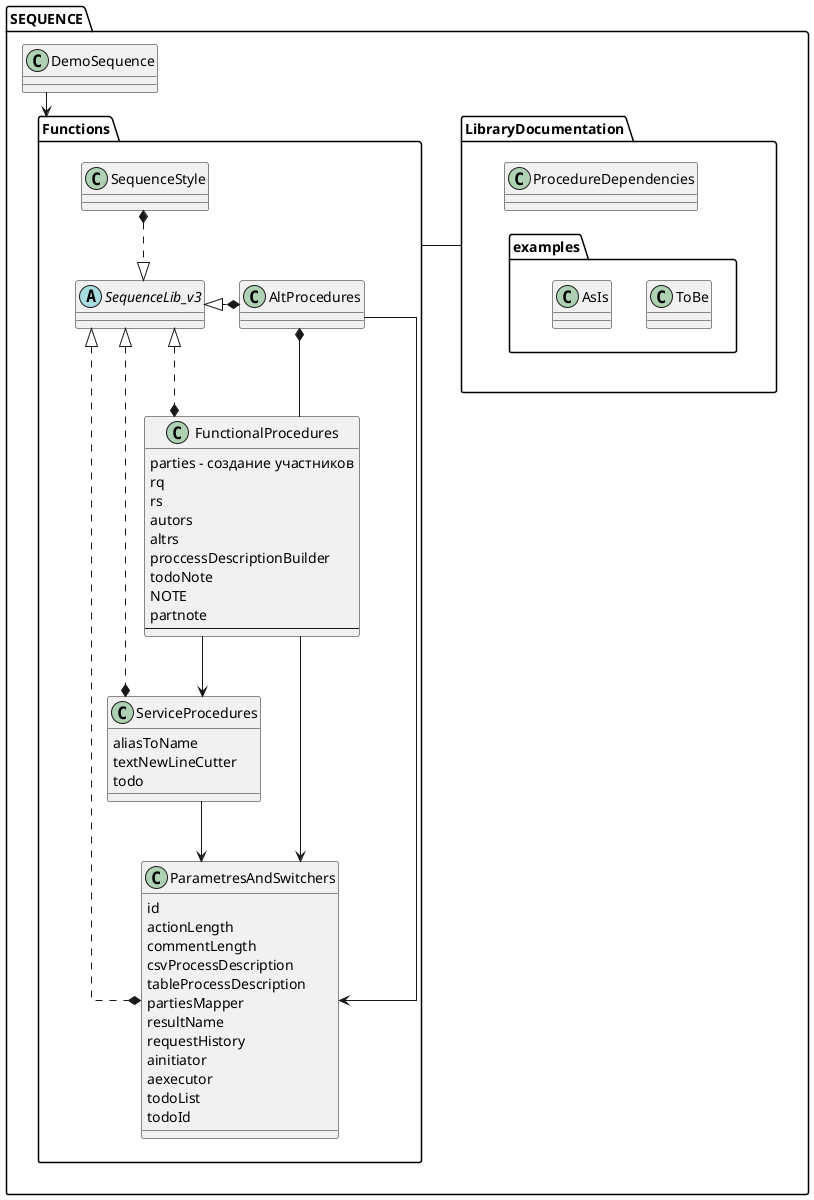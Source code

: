 @startuml
skinparam linetype ortho
'left to right direction
package SEQUENCE {
    package Functions {
        abstract "SequenceLib_v3" as lib
        class "SequenceStyle" as style
        class "ParametresAndSwitchers" as params {
            id
            actionLength
            commentLength
            csvProcessDescription
            tableProcessDescription
            partiesMapper
            resultName
            requestHistory
            ainitiator
            aexecutor
            todoList
            todoId
        }
        class "AltProcedures" as alt
        class "ServiceProcedures" as serv {
            aliasToName
            textNewLineCutter
            todo
            }
        class "FunctionalProcedures" as function {
            parties - создание участников
            rq
            rs
            autors
            altrs
            proccessDescriptionBuilder
            todoNote
            NOTE
            partnote
            ----
            }
    }
}
class SEQUENCE.LibraryDocumentation.ProcedureDependencies
class SEQUENCE.LibraryDocumentation.examples.ToBe
class SEQUENCE.LibraryDocumentation.examples.AsIs
class SEQUENCE.DemoSequence

style *..|> lib
lib <|..* params
lib <|.* alt
lib <|.* serv
lib <|..* function

alt --> params
alt *-- function

function --> serv
function --> params

serv --> params

SEQUENCE.LibraryDocumentation -right- SEQUENCE.Functions

SEQUENCE.LibraryDocumentation.ProcedureDependencies -[hidden]- SEQUENCE.LibraryDocumentation.examples

SEQUENCE.DemoSequence --> SEQUENCE.Functions

@enduml0